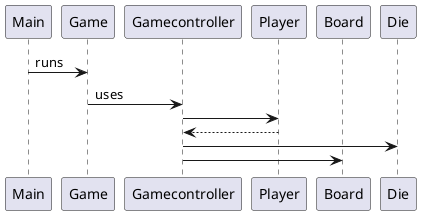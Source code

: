 @startuml


participant Main
participant Game
participant Gamecontroller
participant Player
participant Board
participant Die


Main -> Game : runs
Game -> Gamecontroller : uses
Gamecontroller -> Player :
Player --> Gamecontroller : 
Gamecontroller -> Die
Gamecontroller -> Board

@enduml